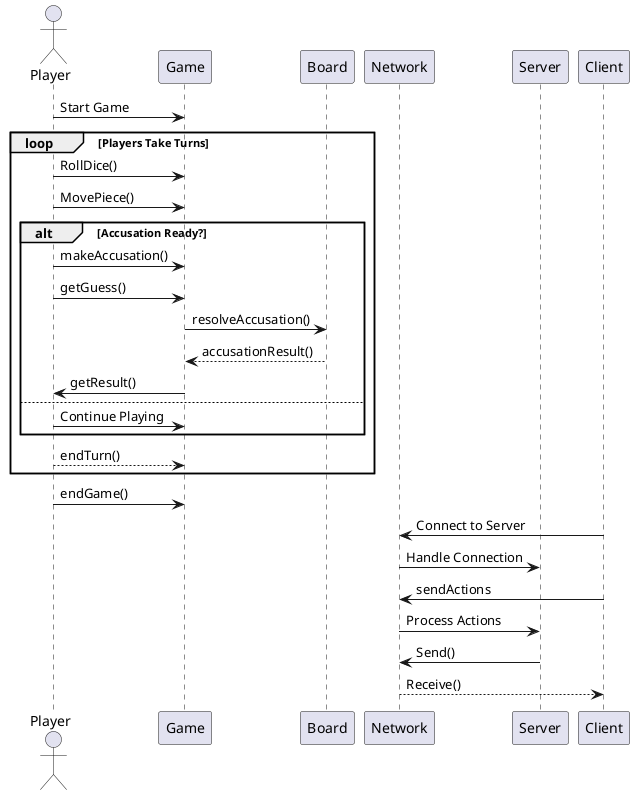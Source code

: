 @startuml ClueGame

actor Player
participant Game
participant Board
participant Network
participant Server
participant Client

Player -> Game: Start Game
loop Players Take Turns
    Player -> Game: RollDice()
    Player -> Game: MovePiece()
    alt Accusation Ready?
        Player -> Game: makeAccusation()
        Player -> Game: getGuess()
        Game -> Board: resolveAccusation()
        Board --> Game: accusationResult()
        Game -> Player: getResult()
    else
        Player -> Game: Continue Playing
    end
    Player --> Game: endTurn()
end
Player -> Game: endGame()

Client -> Network: Connect to Server
Network -> Server: Handle Connection
Client -> Network: sendActions
Network -> Server: Process Actions
Server -> Network: Send()
Network --> Client: Receive()

@enduml
